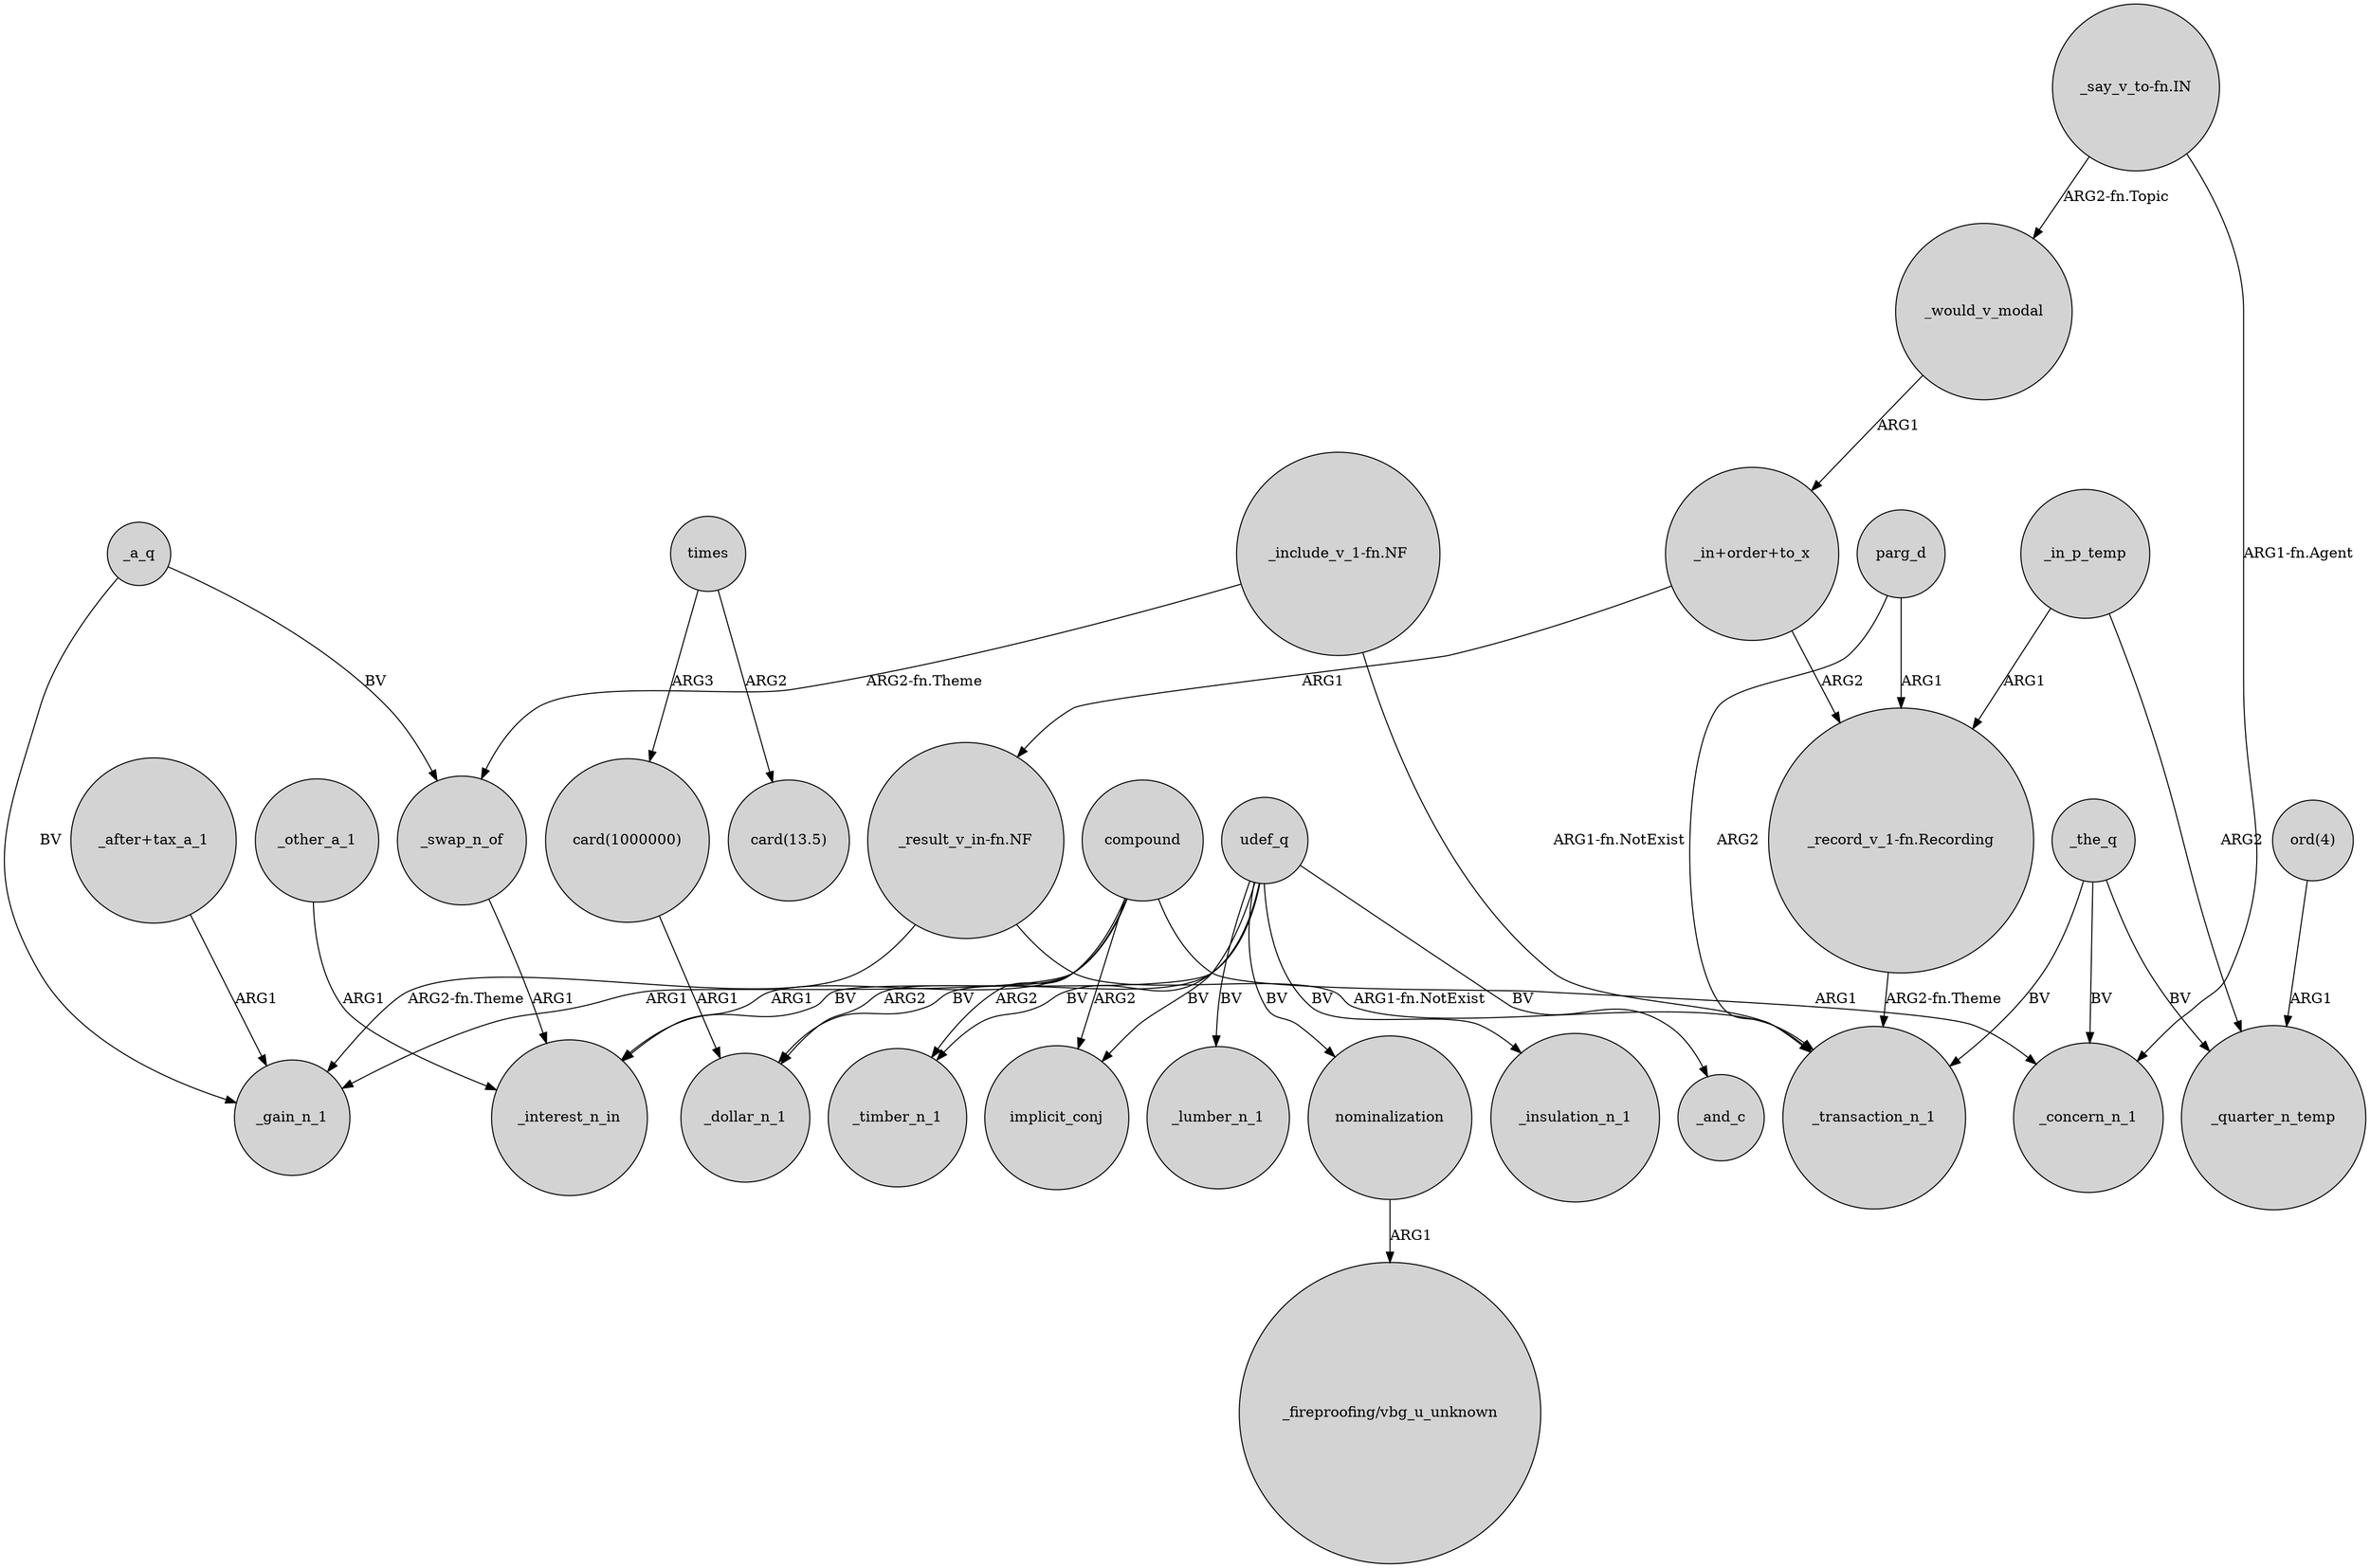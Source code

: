 digraph {
	node [shape=circle style=filled]
	"_say_v_to-fn.IN" -> _would_v_modal [label="ARG2-fn.Topic"]
	times -> "card(13.5)" [label=ARG2]
	"card(1000000)" -> _dollar_n_1 [label=ARG1]
	compound -> implicit_conj [label=ARG2]
	_other_a_1 -> _interest_n_in [label=ARG1]
	"ord(4)" -> _quarter_n_temp [label=ARG1]
	"_in+order+to_x" -> "_result_v_in-fn.NF" [label=ARG1]
	_the_q -> _quarter_n_temp [label=BV]
	_would_v_modal -> "_in+order+to_x" [label=ARG1]
	udef_q -> _lumber_n_1 [label=BV]
	"_say_v_to-fn.IN" -> _concern_n_1 [label="ARG1-fn.Agent"]
	"_result_v_in-fn.NF" -> _gain_n_1 [label="ARG2-fn.Theme"]
	udef_q -> _interest_n_in [label=BV]
	parg_d -> _transaction_n_1 [label=ARG2]
	udef_q -> implicit_conj [label=BV]
	udef_q -> _timber_n_1 [label=BV]
	_in_p_temp -> _quarter_n_temp [label=ARG2]
	_the_q -> _concern_n_1 [label=BV]
	nominalization -> "_fireproofing/vbg_u_unknown" [label=ARG1]
	parg_d -> "_record_v_1-fn.Recording" [label=ARG1]
	"_include_v_1-fn.NF" -> _transaction_n_1 [label="ARG1-fn.NotExist"]
	"_in+order+to_x" -> "_record_v_1-fn.Recording" [label=ARG2]
	_a_q -> _swap_n_of [label=BV]
	"_after+tax_a_1" -> _gain_n_1 [label=ARG1]
	_swap_n_of -> _interest_n_in [label=ARG1]
	times -> "card(1000000)" [label=ARG3]
	_a_q -> _gain_n_1 [label=BV]
	udef_q -> _insulation_n_1 [label=BV]
	_in_p_temp -> "_record_v_1-fn.Recording" [label=ARG1]
	"_include_v_1-fn.NF" -> _swap_n_of [label="ARG2-fn.Theme"]
	udef_q -> nominalization [label=BV]
	compound -> _gain_n_1 [label=ARG1]
	"_record_v_1-fn.Recording" -> _transaction_n_1 [label="ARG2-fn.Theme"]
	compound -> _timber_n_1 [label=ARG2]
	compound -> _interest_n_in [label=ARG1]
	"_result_v_in-fn.NF" -> _transaction_n_1 [label="ARG1-fn.NotExist"]
	_the_q -> _transaction_n_1 [label=BV]
	compound -> _dollar_n_1 [label=ARG2]
	udef_q -> _and_c [label=BV]
	compound -> _concern_n_1 [label=ARG1]
	udef_q -> _dollar_n_1 [label=BV]
}
